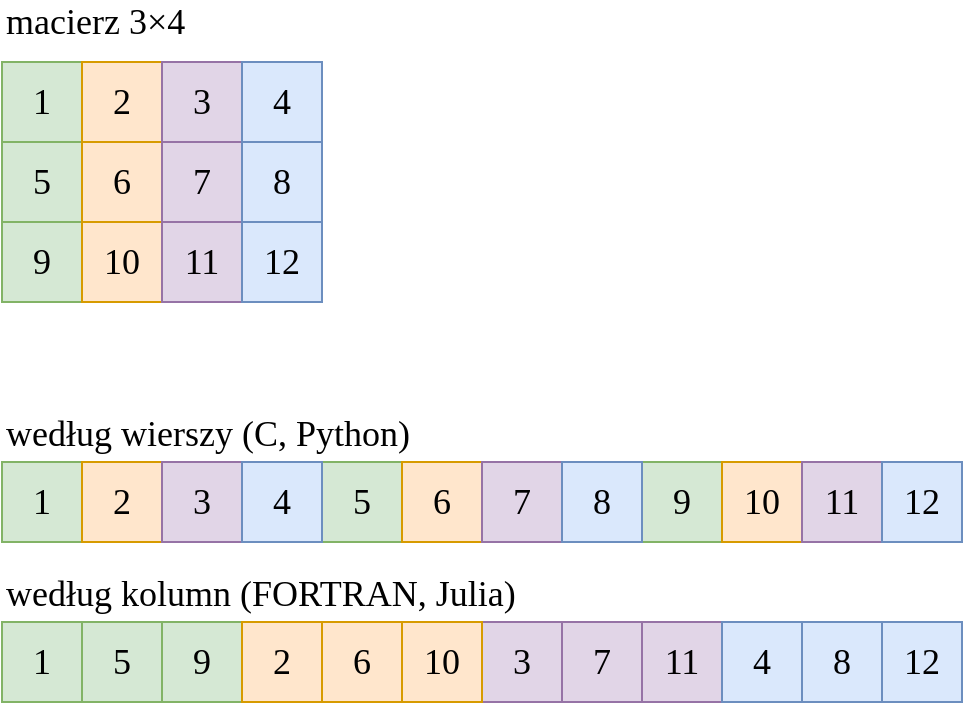 <mxfile version="12.6.5" type="device" pages="3"><diagram id="xdCkCo8Jp_Cygv5LJOk_" name="p1"><mxGraphModel dx="825" dy="339" grid="0" gridSize="10" guides="1" tooltips="1" connect="1" arrows="1" fold="1" page="1" pageScale="1" pageWidth="827" pageHeight="1169" math="0" shadow="0" extFonts="Nunito^https://fonts.googleapis.com/css?family=Nunito"><root><mxCell id="0"/><mxCell id="1" parent="0"/><mxCell id="bzaohDi7LYq3JrayVB0c-1" value="&lt;font style=&quot;font-size: 18px;&quot;&gt;1&lt;/font&gt;" style="whiteSpace=wrap;html=1;aspect=fixed;fontSize=18;fontFamily=Nunito;fillColor=#d5e8d4;strokeColor=#82b366;" parent="1" vertex="1"><mxGeometry x="40" y="40" width="40" height="40" as="geometry"/></mxCell><mxCell id="bzaohDi7LYq3JrayVB0c-2" value="5" style="whiteSpace=wrap;html=1;aspect=fixed;fontSize=18;fontFamily=Nunito;fillColor=#d5e8d4;strokeColor=#82b366;" parent="1" vertex="1"><mxGeometry x="40" y="80" width="40" height="40" as="geometry"/></mxCell><mxCell id="bzaohDi7LYq3JrayVB0c-3" value="9" style="whiteSpace=wrap;html=1;aspect=fixed;fontSize=18;fontFamily=Nunito;fillColor=#d5e8d4;strokeColor=#82b366;" parent="1" vertex="1"><mxGeometry x="40" y="120" width="40" height="40" as="geometry"/></mxCell><mxCell id="bzaohDi7LYq3JrayVB0c-4" value="2" style="whiteSpace=wrap;html=1;aspect=fixed;fontSize=18;fontFamily=Nunito;fillColor=#ffe6cc;strokeColor=#d79b00;" parent="1" vertex="1"><mxGeometry x="80" y="40" width="40" height="40" as="geometry"/></mxCell><mxCell id="bzaohDi7LYq3JrayVB0c-5" value="6" style="whiteSpace=wrap;html=1;aspect=fixed;fontSize=18;fontFamily=Nunito;fillColor=#ffe6cc;strokeColor=#d79b00;" parent="1" vertex="1"><mxGeometry x="80" y="80" width="40" height="40" as="geometry"/></mxCell><mxCell id="bzaohDi7LYq3JrayVB0c-6" value="3" style="whiteSpace=wrap;html=1;aspect=fixed;fontSize=18;fontFamily=Nunito;fillColor=#e1d5e7;strokeColor=#9673a6;" parent="1" vertex="1"><mxGeometry x="120" y="40" width="40" height="40" as="geometry"/></mxCell><mxCell id="bzaohDi7LYq3JrayVB0c-7" value="10" style="whiteSpace=wrap;html=1;aspect=fixed;fontSize=18;fontFamily=Nunito;fillColor=#ffe6cc;strokeColor=#d79b00;" parent="1" vertex="1"><mxGeometry x="80" y="120" width="40" height="40" as="geometry"/></mxCell><mxCell id="bzaohDi7LYq3JrayVB0c-8" value="11" style="whiteSpace=wrap;html=1;aspect=fixed;fontSize=18;fontFamily=Nunito;fillColor=#e1d5e7;strokeColor=#9673a6;" parent="1" vertex="1"><mxGeometry x="120" y="120" width="40" height="40" as="geometry"/></mxCell><mxCell id="bzaohDi7LYq3JrayVB0c-9" value="7" style="whiteSpace=wrap;html=1;aspect=fixed;fontSize=18;fontFamily=Nunito;fillColor=#e1d5e7;strokeColor=#9673a6;" parent="1" vertex="1"><mxGeometry x="120" y="80" width="40" height="40" as="geometry"/></mxCell><mxCell id="bzaohDi7LYq3JrayVB0c-10" value="8" style="whiteSpace=wrap;html=1;aspect=fixed;fontSize=18;fontFamily=Nunito;fillColor=#dae8fc;strokeColor=#6c8ebf;" parent="1" vertex="1"><mxGeometry x="160" y="80" width="40" height="40" as="geometry"/></mxCell><mxCell id="bzaohDi7LYq3JrayVB0c-11" value="4" style="whiteSpace=wrap;html=1;aspect=fixed;fontSize=18;fontFamily=Nunito;fillColor=#dae8fc;strokeColor=#6c8ebf;" parent="1" vertex="1"><mxGeometry x="160" y="40" width="40" height="40" as="geometry"/></mxCell><mxCell id="bzaohDi7LYq3JrayVB0c-12" value="12" style="whiteSpace=wrap;html=1;aspect=fixed;fontSize=18;fontFamily=Nunito;fillColor=#dae8fc;strokeColor=#6c8ebf;" parent="1" vertex="1"><mxGeometry x="160" y="120" width="40" height="40" as="geometry"/></mxCell><mxCell id="bzaohDi7LYq3JrayVB0c-13" value="&lt;font style=&quot;font-size: 18px;&quot;&gt;1&lt;/font&gt;" style="whiteSpace=wrap;html=1;aspect=fixed;fontSize=18;fontFamily=Nunito;fillColor=#d5e8d4;strokeColor=#82b366;" parent="1" vertex="1"><mxGeometry x="40" y="240" width="40" height="40" as="geometry"/></mxCell><mxCell id="bzaohDi7LYq3JrayVB0c-14" value="5" style="whiteSpace=wrap;html=1;aspect=fixed;fontSize=18;fontFamily=Nunito;fillColor=#d5e8d4;strokeColor=#82b366;" parent="1" vertex="1"><mxGeometry x="200" y="240" width="40" height="40" as="geometry"/></mxCell><mxCell id="bzaohDi7LYq3JrayVB0c-15" value="9" style="whiteSpace=wrap;html=1;aspect=fixed;fontSize=18;fontFamily=Nunito;fillColor=#d5e8d4;strokeColor=#82b366;" parent="1" vertex="1"><mxGeometry x="360" y="240" width="40" height="40" as="geometry"/></mxCell><mxCell id="bzaohDi7LYq3JrayVB0c-16" value="2" style="whiteSpace=wrap;html=1;aspect=fixed;fontSize=18;fontFamily=Nunito;fillColor=#ffe6cc;strokeColor=#d79b00;" parent="1" vertex="1"><mxGeometry x="80" y="240" width="40" height="40" as="geometry"/></mxCell><mxCell id="bzaohDi7LYq3JrayVB0c-17" value="6" style="whiteSpace=wrap;html=1;aspect=fixed;fontSize=18;fontFamily=Nunito;fillColor=#ffe6cc;strokeColor=#d79b00;" parent="1" vertex="1"><mxGeometry x="240" y="240" width="40" height="40" as="geometry"/></mxCell><mxCell id="bzaohDi7LYq3JrayVB0c-18" value="3" style="whiteSpace=wrap;html=1;aspect=fixed;fontSize=18;fontFamily=Nunito;fillColor=#e1d5e7;strokeColor=#9673a6;" parent="1" vertex="1"><mxGeometry x="120" y="240" width="40" height="40" as="geometry"/></mxCell><mxCell id="bzaohDi7LYq3JrayVB0c-19" value="10" style="whiteSpace=wrap;html=1;aspect=fixed;fontSize=18;fontFamily=Nunito;fillColor=#ffe6cc;strokeColor=#d79b00;" parent="1" vertex="1"><mxGeometry x="400" y="240" width="40" height="40" as="geometry"/></mxCell><mxCell id="bzaohDi7LYq3JrayVB0c-20" value="11" style="whiteSpace=wrap;html=1;aspect=fixed;fontSize=18;fontFamily=Nunito;fillColor=#e1d5e7;strokeColor=#9673a6;" parent="1" vertex="1"><mxGeometry x="440" y="240" width="40" height="40" as="geometry"/></mxCell><mxCell id="bzaohDi7LYq3JrayVB0c-21" value="7" style="whiteSpace=wrap;html=1;aspect=fixed;fontSize=18;fontFamily=Nunito;fillColor=#e1d5e7;strokeColor=#9673a6;" parent="1" vertex="1"><mxGeometry x="280" y="240" width="40" height="40" as="geometry"/></mxCell><mxCell id="bzaohDi7LYq3JrayVB0c-22" value="8" style="whiteSpace=wrap;html=1;aspect=fixed;fontSize=18;fontFamily=Nunito;fillColor=#dae8fc;strokeColor=#6c8ebf;" parent="1" vertex="1"><mxGeometry x="320" y="240" width="40" height="40" as="geometry"/></mxCell><mxCell id="bzaohDi7LYq3JrayVB0c-23" value="4" style="whiteSpace=wrap;html=1;aspect=fixed;fontSize=18;fontFamily=Nunito;fillColor=#dae8fc;strokeColor=#6c8ebf;" parent="1" vertex="1"><mxGeometry x="160" y="240" width="40" height="40" as="geometry"/></mxCell><mxCell id="bzaohDi7LYq3JrayVB0c-24" value="12" style="whiteSpace=wrap;html=1;aspect=fixed;fontSize=18;fontFamily=Nunito;fillColor=#dae8fc;strokeColor=#6c8ebf;" parent="1" vertex="1"><mxGeometry x="480" y="240" width="40" height="40" as="geometry"/></mxCell><mxCell id="bzaohDi7LYq3JrayVB0c-38" value="&lt;font style=&quot;font-size: 18px;&quot;&gt;1&lt;/font&gt;" style="whiteSpace=wrap;html=1;aspect=fixed;fontSize=18;fontFamily=Nunito;fillColor=#d5e8d4;strokeColor=#82b366;" parent="1" vertex="1"><mxGeometry x="40" y="320" width="40" height="40" as="geometry"/></mxCell><mxCell id="bzaohDi7LYq3JrayVB0c-39" value="5" style="whiteSpace=wrap;html=1;aspect=fixed;fontSize=18;fontFamily=Nunito;fillColor=#d5e8d4;strokeColor=#82b366;" parent="1" vertex="1"><mxGeometry x="80" y="320" width="40" height="40" as="geometry"/></mxCell><mxCell id="bzaohDi7LYq3JrayVB0c-40" value="9" style="whiteSpace=wrap;html=1;aspect=fixed;fontSize=18;fontFamily=Nunito;fillColor=#d5e8d4;strokeColor=#82b366;" parent="1" vertex="1"><mxGeometry x="120" y="320" width="40" height="40" as="geometry"/></mxCell><mxCell id="bzaohDi7LYq3JrayVB0c-41" value="2" style="whiteSpace=wrap;html=1;aspect=fixed;fontSize=18;fontFamily=Nunito;fillColor=#ffe6cc;strokeColor=#d79b00;" parent="1" vertex="1"><mxGeometry x="160" y="320" width="40" height="40" as="geometry"/></mxCell><mxCell id="bzaohDi7LYq3JrayVB0c-42" value="6" style="whiteSpace=wrap;html=1;aspect=fixed;fontSize=18;fontFamily=Nunito;fillColor=#ffe6cc;strokeColor=#d79b00;" parent="1" vertex="1"><mxGeometry x="200" y="320" width="40" height="40" as="geometry"/></mxCell><mxCell id="bzaohDi7LYq3JrayVB0c-43" value="3" style="whiteSpace=wrap;html=1;aspect=fixed;fontSize=18;fontFamily=Nunito;fillColor=#e1d5e7;strokeColor=#9673a6;" parent="1" vertex="1"><mxGeometry x="280" y="320" width="40" height="40" as="geometry"/></mxCell><mxCell id="bzaohDi7LYq3JrayVB0c-44" value="10" style="whiteSpace=wrap;html=1;aspect=fixed;fontSize=18;fontFamily=Nunito;fillColor=#ffe6cc;strokeColor=#d79b00;" parent="1" vertex="1"><mxGeometry x="240" y="320" width="40" height="40" as="geometry"/></mxCell><mxCell id="bzaohDi7LYq3JrayVB0c-45" value="11" style="whiteSpace=wrap;html=1;aspect=fixed;fontSize=18;fontFamily=Nunito;fillColor=#e1d5e7;strokeColor=#9673a6;" parent="1" vertex="1"><mxGeometry x="360" y="320" width="40" height="40" as="geometry"/></mxCell><mxCell id="bzaohDi7LYq3JrayVB0c-46" value="7" style="whiteSpace=wrap;html=1;aspect=fixed;fontSize=18;fontFamily=Nunito;fillColor=#e1d5e7;strokeColor=#9673a6;" parent="1" vertex="1"><mxGeometry x="320" y="320" width="40" height="40" as="geometry"/></mxCell><mxCell id="bzaohDi7LYq3JrayVB0c-47" value="8" style="whiteSpace=wrap;html=1;aspect=fixed;fontSize=18;fontFamily=Nunito;fillColor=#dae8fc;strokeColor=#6c8ebf;" parent="1" vertex="1"><mxGeometry x="440" y="320" width="40" height="40" as="geometry"/></mxCell><mxCell id="bzaohDi7LYq3JrayVB0c-48" value="4" style="whiteSpace=wrap;html=1;aspect=fixed;fontSize=18;fontFamily=Nunito;fillColor=#dae8fc;strokeColor=#6c8ebf;" parent="1" vertex="1"><mxGeometry x="400" y="320" width="40" height="40" as="geometry"/></mxCell><mxCell id="bzaohDi7LYq3JrayVB0c-49" value="12" style="whiteSpace=wrap;html=1;aspect=fixed;fontSize=18;fontFamily=Nunito;fillColor=#dae8fc;strokeColor=#6c8ebf;" parent="1" vertex="1"><mxGeometry x="480" y="320" width="40" height="40" as="geometry"/></mxCell><mxCell id="bzaohDi7LYq3JrayVB0c-50" value="według wierszy (C, Python)" style="text;html=1;strokeColor=none;fillColor=none;align=left;verticalAlign=middle;whiteSpace=wrap;rounded=0;fontFamily=Nunito;fontSize=18;" parent="1" vertex="1"><mxGeometry x="40" y="216" width="250" height="20" as="geometry"/></mxCell><mxCell id="bzaohDi7LYq3JrayVB0c-51" value="według kolumn (FORTRAN, Julia)" style="text;html=1;strokeColor=none;fillColor=none;align=left;verticalAlign=middle;whiteSpace=wrap;rounded=0;fontFamily=Nunito;fontSize=18;" parent="1" vertex="1"><mxGeometry x="40" y="296" width="270" height="20" as="geometry"/></mxCell><mxCell id="bzaohDi7LYq3JrayVB0c-52" value="macierz 3&lt;span style=&quot;font-family: &amp;#34;iosevka term slab&amp;#34;&quot;&gt;×&lt;/span&gt;&lt;span&gt;4&lt;/span&gt;" style="text;html=1;strokeColor=none;fillColor=none;align=left;verticalAlign=middle;whiteSpace=wrap;rounded=0;fontFamily=Nunito;fontSize=18;" parent="1" vertex="1"><mxGeometry x="40" y="10" width="250" height="20" as="geometry"/></mxCell></root></mxGraphModel></diagram><diagram id="TOxZSBSq8QhR3u-gf1DR" name="p2"><mxGraphModel dx="619" dy="255" grid="0" gridSize="10" guides="1" tooltips="1" connect="1" arrows="1" fold="1" page="1" pageScale="1" pageWidth="827" pageHeight="1169" math="0" shadow="0"><root><mxCell id="fXAGOe2DZsE6F__1NCTI-0"/><mxCell id="fXAGOe2DZsE6F__1NCTI-1" parent="fXAGOe2DZsE6F__1NCTI-0"/><mxCell id="fXAGOe2DZsE6F__1NCTI-2" value="&lt;font style=&quot;font-size: 18px;&quot;&gt;1&lt;/font&gt;" style="whiteSpace=wrap;html=1;aspect=fixed;fontSize=18;fontFamily=Nunito;strokeColor=#CCCCCC;fontColor=#CCCCCC;" vertex="1" parent="fXAGOe2DZsE6F__1NCTI-1"><mxGeometry x="40" y="70" width="40" height="40" as="geometry"/></mxCell><mxCell id="fXAGOe2DZsE6F__1NCTI-3" value="5" style="whiteSpace=wrap;html=1;aspect=fixed;fontSize=18;fontFamily=Nunito;strokeColor=#CCCCCC;fontColor=#CCCCCC;" vertex="1" parent="fXAGOe2DZsE6F__1NCTI-1"><mxGeometry x="40" y="110" width="40" height="40" as="geometry"/></mxCell><mxCell id="fXAGOe2DZsE6F__1NCTI-4" value="9" style="whiteSpace=wrap;html=1;aspect=fixed;fontSize=18;fontFamily=Nunito;strokeColor=#CCCCCC;fontColor=#CCCCCC;" vertex="1" parent="fXAGOe2DZsE6F__1NCTI-1"><mxGeometry x="40" y="150" width="40" height="40" as="geometry"/></mxCell><mxCell id="fXAGOe2DZsE6F__1NCTI-5" value="2" style="whiteSpace=wrap;html=1;aspect=fixed;fontSize=18;fontFamily=Nunito;strokeColor=#CCCCCC;fontColor=#CCCCCC;" vertex="1" parent="fXAGOe2DZsE6F__1NCTI-1"><mxGeometry x="80" y="70" width="40" height="40" as="geometry"/></mxCell><mxCell id="fXAGOe2DZsE6F__1NCTI-6" value="6" style="whiteSpace=wrap;html=1;aspect=fixed;fontSize=18;fontFamily=Nunito;strokeColor=#CCCCCC;fontColor=#CCCCCC;" vertex="1" parent="fXAGOe2DZsE6F__1NCTI-1"><mxGeometry x="80" y="110" width="40" height="40" as="geometry"/></mxCell><mxCell id="fXAGOe2DZsE6F__1NCTI-7" value="3" style="whiteSpace=wrap;html=1;aspect=fixed;fontSize=18;fontFamily=Nunito;strokeColor=#CCCCCC;fontColor=#CCCCCC;" vertex="1" parent="fXAGOe2DZsE6F__1NCTI-1"><mxGeometry x="120" y="70" width="40" height="40" as="geometry"/></mxCell><mxCell id="fXAGOe2DZsE6F__1NCTI-8" value="10" style="whiteSpace=wrap;html=1;aspect=fixed;fontSize=18;fontFamily=Nunito;strokeColor=#CCCCCC;fontColor=#CCCCCC;" vertex="1" parent="fXAGOe2DZsE6F__1NCTI-1"><mxGeometry x="80" y="150" width="40" height="40" as="geometry"/></mxCell><mxCell id="fXAGOe2DZsE6F__1NCTI-9" value="11" style="whiteSpace=wrap;html=1;aspect=fixed;fontSize=18;fontFamily=Nunito;strokeColor=#CCCCCC;fontColor=#CCCCCC;" vertex="1" parent="fXAGOe2DZsE6F__1NCTI-1"><mxGeometry x="120" y="150" width="40" height="40" as="geometry"/></mxCell><mxCell id="fXAGOe2DZsE6F__1NCTI-10" value="7" style="whiteSpace=wrap;html=1;aspect=fixed;fontSize=18;fontFamily=Nunito;strokeColor=#CCCCCC;fontColor=#CCCCCC;" vertex="1" parent="fXAGOe2DZsE6F__1NCTI-1"><mxGeometry x="120" y="110" width="40" height="40" as="geometry"/></mxCell><mxCell id="fXAGOe2DZsE6F__1NCTI-11" value="8" style="whiteSpace=wrap;html=1;aspect=fixed;fontSize=18;fontFamily=Nunito;strokeColor=#CCCCCC;fontColor=#CCCCCC;" vertex="1" parent="fXAGOe2DZsE6F__1NCTI-1"><mxGeometry x="160" y="110" width="40" height="40" as="geometry"/></mxCell><mxCell id="fXAGOe2DZsE6F__1NCTI-12" value="4" style="whiteSpace=wrap;html=1;aspect=fixed;fontSize=18;fontFamily=Nunito;strokeColor=#CCCCCC;fontColor=#CCCCCC;" vertex="1" parent="fXAGOe2DZsE6F__1NCTI-1"><mxGeometry x="160" y="70" width="40" height="40" as="geometry"/></mxCell><mxCell id="fXAGOe2DZsE6F__1NCTI-13" value="12" style="whiteSpace=wrap;html=1;aspect=fixed;fontSize=18;fontFamily=Nunito;strokeColor=#CCCCCC;fontColor=#CCCCCC;" vertex="1" parent="fXAGOe2DZsE6F__1NCTI-1"><mxGeometry x="160" y="150" width="40" height="40" as="geometry"/></mxCell><mxCell id="fXAGOe2DZsE6F__1NCTI-14" value="" style="endArrow=classic;html=1;fontFamily=Nunito;fontSize=18;fontColor=#CCCCCC;strokeWidth=2;" edge="1" parent="fXAGOe2DZsE6F__1NCTI-1"><mxGeometry width="50" height="50" relative="1" as="geometry"><mxPoint x="60" y="75" as="sourcePoint"/><mxPoint x="100" y="185" as="targetPoint"/><Array as="points"><mxPoint x="60" y="185"/><mxPoint x="100" y="75"/></Array></mxGeometry></mxCell><mxCell id="fXAGOe2DZsE6F__1NCTI-15" value="2" style="whiteSpace=wrap;html=1;aspect=fixed;fontSize=18;fontFamily=Nunito;strokeColor=#CCCCCC;labelBackgroundColor=none;fontColor=#CCCCCC;" vertex="1" parent="fXAGOe2DZsE6F__1NCTI-1"><mxGeometry x="350" y="70" width="40" height="40" as="geometry"/></mxCell><mxCell id="fXAGOe2DZsE6F__1NCTI-16" value="6" style="whiteSpace=wrap;html=1;aspect=fixed;fontSize=18;fontFamily=Nunito;strokeColor=#CCCCCC;labelBackgroundColor=none;fontColor=#CCCCCC;" vertex="1" parent="fXAGOe2DZsE6F__1NCTI-1"><mxGeometry x="390" y="70" width="40" height="40" as="geometry"/></mxCell><mxCell id="fXAGOe2DZsE6F__1NCTI-17" value="3" style="whiteSpace=wrap;html=1;aspect=fixed;fontSize=18;fontFamily=Nunito;strokeColor=#CCCCCC;labelBackgroundColor=none;fontColor=#CCCCCC;" vertex="1" parent="fXAGOe2DZsE6F__1NCTI-1"><mxGeometry x="470" y="70" width="40" height="40" as="geometry"/></mxCell><mxCell id="fXAGOe2DZsE6F__1NCTI-18" value="10" style="whiteSpace=wrap;html=1;aspect=fixed;fontSize=18;fontFamily=Nunito;strokeColor=#CCCCCC;labelBackgroundColor=none;fontColor=#CCCCCC;" vertex="1" parent="fXAGOe2DZsE6F__1NCTI-1"><mxGeometry x="430" y="70" width="40" height="40" as="geometry"/></mxCell><mxCell id="fXAGOe2DZsE6F__1NCTI-19" value="&lt;font style=&quot;font-size: 18px;&quot;&gt;1&lt;/font&gt;" style="whiteSpace=wrap;html=1;aspect=fixed;fontSize=18;fontFamily=Nunito;strokeColor=#CCCCCC;labelBackgroundColor=none;fontColor=#CCCCCC;" vertex="1" parent="fXAGOe2DZsE6F__1NCTI-1"><mxGeometry x="230" y="120" width="40" height="40" as="geometry"/></mxCell><mxCell id="fXAGOe2DZsE6F__1NCTI-20" value="9" style="whiteSpace=wrap;html=1;aspect=fixed;fontSize=18;fontFamily=Nunito;strokeColor=#82b366;labelBackgroundColor=none;fillColor=#d5e8d4;fontColor=#B9E0A5;" vertex="1" parent="fXAGOe2DZsE6F__1NCTI-1"><mxGeometry x="310" y="120" width="40" height="40" as="geometry"/></mxCell><mxCell id="fXAGOe2DZsE6F__1NCTI-21" value="6" style="whiteSpace=wrap;html=1;aspect=fixed;fontSize=18;fontFamily=Nunito;strokeColor=#CCCCCC;labelBackgroundColor=none;fontColor=#CCCCCC;" vertex="1" parent="fXAGOe2DZsE6F__1NCTI-1"><mxGeometry x="390" y="120" width="40" height="40" as="geometry"/></mxCell><mxCell id="fXAGOe2DZsE6F__1NCTI-22" value="3" style="whiteSpace=wrap;html=1;aspect=fixed;fontSize=18;fontFamily=Nunito;strokeColor=#CCCCCC;labelBackgroundColor=none;fontColor=#CCCCCC;" vertex="1" parent="fXAGOe2DZsE6F__1NCTI-1"><mxGeometry x="470" y="120" width="40" height="40" as="geometry"/></mxCell><mxCell id="fXAGOe2DZsE6F__1NCTI-23" value="10" style="whiteSpace=wrap;html=1;aspect=fixed;fontSize=18;fontFamily=Nunito;strokeColor=#CCCCCC;labelBackgroundColor=none;fontColor=#CCCCCC;" vertex="1" parent="fXAGOe2DZsE6F__1NCTI-1"><mxGeometry x="430" y="120" width="40" height="40" as="geometry"/></mxCell><mxCell id="fXAGOe2DZsE6F__1NCTI-24" value="&lt;font style=&quot;font-size: 18px;&quot;&gt;1&lt;/font&gt;" style="whiteSpace=wrap;html=1;aspect=fixed;fontSize=18;fontFamily=Nunito;strokeColor=#CCCCCC;labelBackgroundColor=none;fontColor=#CCCCCC;" vertex="1" parent="fXAGOe2DZsE6F__1NCTI-1"><mxGeometry x="230" y="170" width="40" height="40" as="geometry"/></mxCell><mxCell id="fXAGOe2DZsE6F__1NCTI-25" value="5" style="whiteSpace=wrap;html=1;aspect=fixed;fontSize=18;fontFamily=Nunito;strokeColor=#CCCCCC;labelBackgroundColor=none;fontColor=#CCCCCC;" vertex="1" parent="fXAGOe2DZsE6F__1NCTI-1"><mxGeometry x="270" y="170" width="40" height="40" as="geometry"/></mxCell><mxCell id="fXAGOe2DZsE6F__1NCTI-26" value="2" style="whiteSpace=wrap;html=1;aspect=fixed;fontSize=18;fontFamily=Nunito;strokeColor=#d79b00;labelBackgroundColor=none;fillColor=#ffe6cc;fontColor=#FFCE9F;" vertex="1" parent="fXAGOe2DZsE6F__1NCTI-1"><mxGeometry x="350" y="170" width="40" height="40" as="geometry"/></mxCell><mxCell id="fXAGOe2DZsE6F__1NCTI-27" value="3" style="whiteSpace=wrap;html=1;aspect=fixed;fontSize=18;fontFamily=Nunito;strokeColor=#CCCCCC;labelBackgroundColor=none;fontColor=#CCCCCC;" vertex="1" parent="fXAGOe2DZsE6F__1NCTI-1"><mxGeometry x="470" y="170" width="40" height="40" as="geometry"/></mxCell><mxCell id="fXAGOe2DZsE6F__1NCTI-28" value="10" style="whiteSpace=wrap;html=1;aspect=fixed;fontSize=18;fontFamily=Nunito;strokeColor=#CCCCCC;labelBackgroundColor=none;fontColor=#CCCCCC;" vertex="1" parent="fXAGOe2DZsE6F__1NCTI-1"><mxGeometry x="430" y="170" width="40" height="40" as="geometry"/></mxCell><mxCell id="fXAGOe2DZsE6F__1NCTI-62" value="..." style="whiteSpace=wrap;html=1;aspect=fixed;fontSize=18;fontFamily=Nunito;strokeColor=#CCCCCC;labelBackgroundColor=none;fontColor=#CCCCCC;" vertex="1" parent="fXAGOe2DZsE6F__1NCTI-1"><mxGeometry x="510" y="70" width="40" height="40" as="geometry"/></mxCell><mxCell id="fXAGOe2DZsE6F__1NCTI-63" value="..." style="whiteSpace=wrap;html=1;aspect=fixed;fontSize=18;fontFamily=Nunito;strokeColor=#CCCCCC;labelBackgroundColor=none;fontColor=#CCCCCC;" vertex="1" parent="fXAGOe2DZsE6F__1NCTI-1"><mxGeometry x="510" y="120" width="40" height="40" as="geometry"/></mxCell><mxCell id="fXAGOe2DZsE6F__1NCTI-64" value="..." style="whiteSpace=wrap;html=1;aspect=fixed;fontSize=18;fontFamily=Nunito;strokeColor=#CCCCCC;labelBackgroundColor=none;fontColor=#CCCCCC;" vertex="1" parent="fXAGOe2DZsE6F__1NCTI-1"><mxGeometry x="510" y="170" width="40" height="40" as="geometry"/></mxCell><mxCell id="fXAGOe2DZsE6F__1NCTI-69" value="najszybciej zmienia się indeks wierszy (przechodzenie kolumnami)" style="text;html=1;strokeColor=none;fillColor=none;align=left;verticalAlign=middle;whiteSpace=wrap;rounded=0;fontFamily=Nunito;fontSize=18;" vertex="1" parent="fXAGOe2DZsE6F__1NCTI-1"><mxGeometry x="40" y="40" width="540" height="20" as="geometry"/></mxCell><mxCell id="fXAGOe2DZsE6F__1NCTI-71" value="&lt;font style=&quot;font-size: 18px;&quot;&gt;1&lt;/font&gt;" style="whiteSpace=wrap;html=1;aspect=fixed;fontSize=18;fontFamily=Nunito;strokeColor=#82b366;labelBackgroundColor=none;fillColor=#d5e8d4;" vertex="1" parent="fXAGOe2DZsE6F__1NCTI-1"><mxGeometry x="230" y="70" width="40" height="40" as="geometry"/></mxCell><mxCell id="fXAGOe2DZsE6F__1NCTI-72" value="5" style="whiteSpace=wrap;html=1;aspect=fixed;fontSize=18;fontFamily=Nunito;strokeColor=#82b366;labelBackgroundColor=none;fillColor=#d5e8d4;fontColor=#B9E0A5;" vertex="1" parent="fXAGOe2DZsE6F__1NCTI-1"><mxGeometry x="270" y="70" width="40" height="40" as="geometry"/></mxCell><mxCell id="fXAGOe2DZsE6F__1NCTI-73" value="9" style="whiteSpace=wrap;html=1;aspect=fixed;fontSize=18;fontFamily=Nunito;strokeColor=#82b366;labelBackgroundColor=none;fillColor=#d5e8d4;fontColor=#B9E0A5;" vertex="1" parent="fXAGOe2DZsE6F__1NCTI-1"><mxGeometry x="310" y="70" width="40" height="40" as="geometry"/></mxCell><mxCell id="fXAGOe2DZsE6F__1NCTI-74" value="5" style="whiteSpace=wrap;html=1;aspect=fixed;fontSize=18;fontFamily=Nunito;strokeColor=#82b366;labelBackgroundColor=none;fillColor=#d5e8d4;" vertex="1" parent="fXAGOe2DZsE6F__1NCTI-1"><mxGeometry x="270" y="120" width="40" height="40" as="geometry"/></mxCell><mxCell id="fXAGOe2DZsE6F__1NCTI-75" value="2" style="whiteSpace=wrap;html=1;aspect=fixed;fontSize=18;fontFamily=Nunito;strokeColor=#d79b00;labelBackgroundColor=none;fillColor=#ffe6cc;fontColor=#FFCE9F;" vertex="1" parent="fXAGOe2DZsE6F__1NCTI-1"><mxGeometry x="350" y="120" width="40" height="40" as="geometry"/></mxCell><mxCell id="fXAGOe2DZsE6F__1NCTI-76" value="9" style="whiteSpace=wrap;html=1;aspect=fixed;fontSize=18;fontFamily=Nunito;strokeColor=#82b366;labelBackgroundColor=none;fillColor=#d5e8d4;" vertex="1" parent="fXAGOe2DZsE6F__1NCTI-1"><mxGeometry x="310" y="170" width="40" height="40" as="geometry"/></mxCell><mxCell id="fXAGOe2DZsE6F__1NCTI-77" value="6" style="whiteSpace=wrap;html=1;aspect=fixed;fontSize=18;fontFamily=Nunito;strokeColor=#d79b00;labelBackgroundColor=none;fillColor=#ffe6cc;fontColor=#FFCE9F;" vertex="1" parent="fXAGOe2DZsE6F__1NCTI-1"><mxGeometry x="390" y="170" width="40" height="40" as="geometry"/></mxCell></root></mxGraphModel></diagram><diagram id="sQZj6K7Tx4WhSwQIzhHF" name="p3"><mxGraphModel dx="619" dy="255" grid="0" gridSize="10" guides="1" tooltips="1" connect="1" arrows="1" fold="1" page="1" pageScale="1" pageWidth="827" pageHeight="1169" math="0" shadow="0"><root><mxCell id="zysTTgnJf0h54RiijjZy-0"/><mxCell id="zysTTgnJf0h54RiijjZy-1" parent="zysTTgnJf0h54RiijjZy-0"/><mxCell id="zysTTgnJf0h54RiijjZy-2" value="&lt;font style=&quot;font-size: 18px;&quot;&gt;1&lt;/font&gt;" style="whiteSpace=wrap;html=1;aspect=fixed;fontSize=18;fontFamily=Nunito;strokeColor=#CCCCCC;fontColor=#CCCCCC;" vertex="1" parent="zysTTgnJf0h54RiijjZy-1"><mxGeometry x="40" y="65.79" width="40" height="40" as="geometry"/></mxCell><mxCell id="zysTTgnJf0h54RiijjZy-3" value="5" style="whiteSpace=wrap;html=1;aspect=fixed;fontSize=18;fontFamily=Nunito;strokeColor=#CCCCCC;fontColor=#CCCCCC;" vertex="1" parent="zysTTgnJf0h54RiijjZy-1"><mxGeometry x="40" y="105.79" width="40" height="40" as="geometry"/></mxCell><mxCell id="zysTTgnJf0h54RiijjZy-4" value="9" style="whiteSpace=wrap;html=1;aspect=fixed;fontSize=18;fontFamily=Nunito;strokeColor=#CCCCCC;fontColor=#CCCCCC;" vertex="1" parent="zysTTgnJf0h54RiijjZy-1"><mxGeometry x="40" y="145.79" width="40" height="40" as="geometry"/></mxCell><mxCell id="zysTTgnJf0h54RiijjZy-5" value="2" style="whiteSpace=wrap;html=1;aspect=fixed;fontSize=18;fontFamily=Nunito;strokeColor=#CCCCCC;fontColor=#CCCCCC;" vertex="1" parent="zysTTgnJf0h54RiijjZy-1"><mxGeometry x="80" y="65.79" width="40" height="40" as="geometry"/></mxCell><mxCell id="zysTTgnJf0h54RiijjZy-6" value="6" style="whiteSpace=wrap;html=1;aspect=fixed;fontSize=18;fontFamily=Nunito;strokeColor=#CCCCCC;fontColor=#CCCCCC;" vertex="1" parent="zysTTgnJf0h54RiijjZy-1"><mxGeometry x="80" y="105.79" width="40" height="40" as="geometry"/></mxCell><mxCell id="zysTTgnJf0h54RiijjZy-7" value="3" style="whiteSpace=wrap;html=1;aspect=fixed;fontSize=18;fontFamily=Nunito;strokeColor=#CCCCCC;fontColor=#CCCCCC;" vertex="1" parent="zysTTgnJf0h54RiijjZy-1"><mxGeometry x="120" y="65.79" width="40" height="40" as="geometry"/></mxCell><mxCell id="zysTTgnJf0h54RiijjZy-8" value="10" style="whiteSpace=wrap;html=1;aspect=fixed;fontSize=18;fontFamily=Nunito;strokeColor=#CCCCCC;fontColor=#CCCCCC;" vertex="1" parent="zysTTgnJf0h54RiijjZy-1"><mxGeometry x="80" y="145.79" width="40" height="40" as="geometry"/></mxCell><mxCell id="zysTTgnJf0h54RiijjZy-9" value="11" style="whiteSpace=wrap;html=1;aspect=fixed;fontSize=18;fontFamily=Nunito;strokeColor=#CCCCCC;fontColor=#CCCCCC;" vertex="1" parent="zysTTgnJf0h54RiijjZy-1"><mxGeometry x="120" y="145.79" width="40" height="40" as="geometry"/></mxCell><mxCell id="zysTTgnJf0h54RiijjZy-10" value="7" style="whiteSpace=wrap;html=1;aspect=fixed;fontSize=18;fontFamily=Nunito;strokeColor=#CCCCCC;fontColor=#CCCCCC;" vertex="1" parent="zysTTgnJf0h54RiijjZy-1"><mxGeometry x="120" y="105.79" width="40" height="40" as="geometry"/></mxCell><mxCell id="zysTTgnJf0h54RiijjZy-11" value="8" style="whiteSpace=wrap;html=1;aspect=fixed;fontSize=18;fontFamily=Nunito;strokeColor=#CCCCCC;fontColor=#CCCCCC;" vertex="1" parent="zysTTgnJf0h54RiijjZy-1"><mxGeometry x="160" y="105.79" width="40" height="40" as="geometry"/></mxCell><mxCell id="zysTTgnJf0h54RiijjZy-12" value="4" style="whiteSpace=wrap;html=1;aspect=fixed;fontSize=18;fontFamily=Nunito;strokeColor=#CCCCCC;fontColor=#CCCCCC;" vertex="1" parent="zysTTgnJf0h54RiijjZy-1"><mxGeometry x="160" y="65.79" width="40" height="40" as="geometry"/></mxCell><mxCell id="zysTTgnJf0h54RiijjZy-13" value="12" style="whiteSpace=wrap;html=1;aspect=fixed;fontSize=18;fontFamily=Nunito;strokeColor=#CCCCCC;fontColor=#CCCCCC;" vertex="1" parent="zysTTgnJf0h54RiijjZy-1"><mxGeometry x="160" y="145.79" width="40" height="40" as="geometry"/></mxCell><mxCell id="zysTTgnJf0h54RiijjZy-14" value="&lt;font style=&quot;font-size: 18px;&quot;&gt;1&lt;/font&gt;" style="whiteSpace=wrap;html=1;aspect=fixed;fontSize=18;fontFamily=Nunito;labelBackgroundColor=none;strokeColor=#82b366;fillColor=#d5e8d4;" vertex="1" parent="zysTTgnJf0h54RiijjZy-1"><mxGeometry x="230" y="65.79" width="40" height="40" as="geometry"/></mxCell><mxCell id="zysTTgnJf0h54RiijjZy-15" value="2" style="whiteSpace=wrap;html=1;aspect=fixed;fontSize=18;fontFamily=Nunito;labelBackgroundColor=none;strokeColor=#CCCCCC;fontColor=#CCCCCC;" vertex="1" parent="zysTTgnJf0h54RiijjZy-1"><mxGeometry x="350" y="65.79" width="40" height="40" as="geometry"/></mxCell><mxCell id="zysTTgnJf0h54RiijjZy-16" value="6" style="whiteSpace=wrap;html=1;aspect=fixed;fontSize=18;fontFamily=Nunito;labelBackgroundColor=none;strokeColor=#CCCCCC;fontColor=#CCCCCC;" vertex="1" parent="zysTTgnJf0h54RiijjZy-1"><mxGeometry x="390" y="65.79" width="40" height="40" as="geometry"/></mxCell><mxCell id="zysTTgnJf0h54RiijjZy-17" value="3" style="whiteSpace=wrap;html=1;aspect=fixed;fontSize=18;fontFamily=Nunito;labelBackgroundColor=none;strokeColor=#CCCCCC;fontColor=#CCCCCC;" vertex="1" parent="zysTTgnJf0h54RiijjZy-1"><mxGeometry x="470" y="65.79" width="40" height="40" as="geometry"/></mxCell><mxCell id="zysTTgnJf0h54RiijjZy-18" value="10" style="whiteSpace=wrap;html=1;aspect=fixed;fontSize=18;fontFamily=Nunito;labelBackgroundColor=none;strokeColor=#CCCCCC;fontColor=#CCCCCC;" vertex="1" parent="zysTTgnJf0h54RiijjZy-1"><mxGeometry x="430" y="65.79" width="40" height="40" as="geometry"/></mxCell><mxCell id="zysTTgnJf0h54RiijjZy-19" value="&lt;font style=&quot;font-size: 18px;&quot;&gt;1&lt;/font&gt;" style="whiteSpace=wrap;html=1;aspect=fixed;fontSize=18;fontFamily=Nunito;labelBackgroundColor=none;strokeColor=#CCCCCC;fontColor=#CCCCCC;" vertex="1" parent="zysTTgnJf0h54RiijjZy-1"><mxGeometry x="230" y="115.79" width="40" height="40" as="geometry"/></mxCell><mxCell id="zysTTgnJf0h54RiijjZy-20" value="5" style="whiteSpace=wrap;html=1;aspect=fixed;fontSize=18;fontFamily=Nunito;labelBackgroundColor=none;strokeColor=#CCCCCC;fontColor=#CCCCCC;" vertex="1" parent="zysTTgnJf0h54RiijjZy-1"><mxGeometry x="270" y="115.79" width="40" height="40" as="geometry"/></mxCell><mxCell id="zysTTgnJf0h54RiijjZy-21" value="9" style="whiteSpace=wrap;html=1;aspect=fixed;fontSize=18;fontFamily=Nunito;labelBackgroundColor=none;strokeColor=#CCCCCC;fontColor=#CCCCCC;" vertex="1" parent="zysTTgnJf0h54RiijjZy-1"><mxGeometry x="310" y="115.79" width="40" height="40" as="geometry"/></mxCell><mxCell id="zysTTgnJf0h54RiijjZy-22" value="2" style="whiteSpace=wrap;html=1;aspect=fixed;fontSize=18;fontFamily=Nunito;labelBackgroundColor=none;strokeColor=#d79b00;fillColor=#ffe6cc;" vertex="1" parent="zysTTgnJf0h54RiijjZy-1"><mxGeometry x="350" y="115.79" width="40" height="40" as="geometry"/></mxCell><mxCell id="zysTTgnJf0h54RiijjZy-23" value="3" style="whiteSpace=wrap;html=1;aspect=fixed;fontSize=18;fontFamily=Nunito;labelBackgroundColor=none;strokeColor=#CCCCCC;fontColor=#CCCCCC;" vertex="1" parent="zysTTgnJf0h54RiijjZy-1"><mxGeometry x="470" y="115.79" width="40" height="40" as="geometry"/></mxCell><mxCell id="zysTTgnJf0h54RiijjZy-24" value="&lt;font style=&quot;font-size: 18px;&quot;&gt;1&lt;/font&gt;" style="whiteSpace=wrap;html=1;aspect=fixed;fontSize=18;fontFamily=Nunito;labelBackgroundColor=none;strokeColor=#CCCCCC;fontColor=#CCCCCC;" vertex="1" parent="zysTTgnJf0h54RiijjZy-1"><mxGeometry x="230" y="165.79" width="40" height="40" as="geometry"/></mxCell><mxCell id="zysTTgnJf0h54RiijjZy-25" value="5" style="whiteSpace=wrap;html=1;aspect=fixed;fontSize=18;fontFamily=Nunito;labelBackgroundColor=none;strokeColor=#CCCCCC;fontColor=#CCCCCC;" vertex="1" parent="zysTTgnJf0h54RiijjZy-1"><mxGeometry x="270" y="165.79" width="40" height="40" as="geometry"/></mxCell><mxCell id="zysTTgnJf0h54RiijjZy-26" value="9" style="whiteSpace=wrap;html=1;aspect=fixed;fontSize=18;fontFamily=Nunito;labelBackgroundColor=none;strokeColor=#CCCCCC;fontColor=#CCCCCC;" vertex="1" parent="zysTTgnJf0h54RiijjZy-1"><mxGeometry x="310" y="165.79" width="40" height="40" as="geometry"/></mxCell><mxCell id="zysTTgnJf0h54RiijjZy-27" value="2" style="whiteSpace=wrap;html=1;aspect=fixed;fontSize=18;fontFamily=Nunito;labelBackgroundColor=none;strokeColor=#CCCCCC;fontColor=#CCCCCC;" vertex="1" parent="zysTTgnJf0h54RiijjZy-1"><mxGeometry x="350" y="165.79" width="40" height="40" as="geometry"/></mxCell><mxCell id="zysTTgnJf0h54RiijjZy-28" value="6" style="whiteSpace=wrap;html=1;aspect=fixed;fontSize=18;fontFamily=Nunito;labelBackgroundColor=none;strokeColor=#CCCCCC;fontColor=#CCCCCC;" vertex="1" parent="zysTTgnJf0h54RiijjZy-1"><mxGeometry x="390" y="165.79" width="40" height="40" as="geometry"/></mxCell><mxCell id="zysTTgnJf0h54RiijjZy-29" value="10" style="whiteSpace=wrap;html=1;aspect=fixed;fontSize=18;fontFamily=Nunito;labelBackgroundColor=none;strokeColor=#CCCCCC;fontColor=#CCCCCC;" vertex="1" parent="zysTTgnJf0h54RiijjZy-1"><mxGeometry x="430" y="165.79" width="40" height="40" as="geometry"/></mxCell><mxCell id="zysTTgnJf0h54RiijjZy-30" value="" style="endArrow=classic;html=1;strokeWidth=2;fontFamily=Nunito;fontSize=18;fontColor=#FFCE9F;" edge="1" parent="zysTTgnJf0h54RiijjZy-1"><mxGeometry width="50" height="50" relative="1" as="geometry"><mxPoint x="60" y="85.79" as="sourcePoint"/><mxPoint x="180" y="125.79" as="targetPoint"/><Array as="points"><mxPoint x="190" y="85.79"/><mxPoint x="50" y="125.79"/></Array></mxGeometry></mxCell><mxCell id="zysTTgnJf0h54RiijjZy-31" value="5" style="whiteSpace=wrap;html=1;aspect=fixed;fontSize=18;fontFamily=Nunito;strokeColor=#82b366;labelBackgroundColor=none;fillColor=#d5e8d4;fontColor=#B9E0A5;" vertex="1" parent="zysTTgnJf0h54RiijjZy-1"><mxGeometry x="270" y="65.79" width="40" height="40" as="geometry"/></mxCell><mxCell id="zysTTgnJf0h54RiijjZy-32" value="9" style="whiteSpace=wrap;html=1;aspect=fixed;fontSize=18;fontFamily=Nunito;strokeColor=#82b366;labelBackgroundColor=none;fillColor=#d5e8d4;fontColor=#B9E0A5;" vertex="1" parent="zysTTgnJf0h54RiijjZy-1"><mxGeometry x="310" y="65.79" width="40" height="40" as="geometry"/></mxCell><mxCell id="zysTTgnJf0h54RiijjZy-33" value="6" style="whiteSpace=wrap;html=1;aspect=fixed;fontSize=18;fontFamily=Nunito;strokeColor=#d79b00;labelBackgroundColor=none;fillColor=#ffe6cc;fontColor=#FFCE9F;" vertex="1" parent="zysTTgnJf0h54RiijjZy-1"><mxGeometry x="390" y="115.79" width="40" height="40" as="geometry"/></mxCell><mxCell id="zysTTgnJf0h54RiijjZy-34" value="10" style="whiteSpace=wrap;html=1;aspect=fixed;fontSize=18;fontFamily=Nunito;strokeColor=#d79b00;labelBackgroundColor=none;fillColor=#ffe6cc;fontColor=#FFCE9F;" vertex="1" parent="zysTTgnJf0h54RiijjZy-1"><mxGeometry x="430" y="115.79" width="40" height="40" as="geometry"/></mxCell><mxCell id="zysTTgnJf0h54RiijjZy-35" value="..." style="whiteSpace=wrap;html=1;aspect=fixed;fontSize=18;fontFamily=Nunito;labelBackgroundColor=none;strokeColor=#CCCCCC;fontColor=#CCCCCC;" vertex="1" parent="zysTTgnJf0h54RiijjZy-1"><mxGeometry x="510" y="65.79" width="40" height="40" as="geometry"/></mxCell><mxCell id="zysTTgnJf0h54RiijjZy-36" value="..." style="whiteSpace=wrap;html=1;aspect=fixed;fontSize=18;fontFamily=Nunito;labelBackgroundColor=none;strokeColor=#CCCCCC;fontColor=#CCCCCC;" vertex="1" parent="zysTTgnJf0h54RiijjZy-1"><mxGeometry x="510" y="115.79" width="40" height="40" as="geometry"/></mxCell><mxCell id="zysTTgnJf0h54RiijjZy-37" value="..." style="whiteSpace=wrap;html=1;aspect=fixed;fontSize=18;fontFamily=Nunito;labelBackgroundColor=none;strokeColor=#CCCCCC;fontColor=#CCCCCC;" vertex="1" parent="zysTTgnJf0h54RiijjZy-1"><mxGeometry x="510" y="165.79" width="40" height="40" as="geometry"/></mxCell><mxCell id="zysTTgnJf0h54RiijjZy-38" value="3" style="whiteSpace=wrap;html=1;aspect=fixed;fontSize=18;fontFamily=Nunito;labelBackgroundColor=none;strokeColor=#9673a6;fillColor=#e1d5e7;" vertex="1" parent="zysTTgnJf0h54RiijjZy-1"><mxGeometry x="470" y="165.79" width="40" height="40" as="geometry"/></mxCell><mxCell id="zysTTgnJf0h54RiijjZy-39" value="najszybciej zmienia się indeks kolumn (przechodzenie wierszami)" style="text;html=1;strokeColor=none;fillColor=none;align=left;verticalAlign=middle;whiteSpace=wrap;rounded=0;fontFamily=Nunito;fontSize=18;" vertex="1" parent="zysTTgnJf0h54RiijjZy-1"><mxGeometry x="40" y="40.0" width="570" height="20" as="geometry"/></mxCell></root></mxGraphModel></diagram></mxfile>